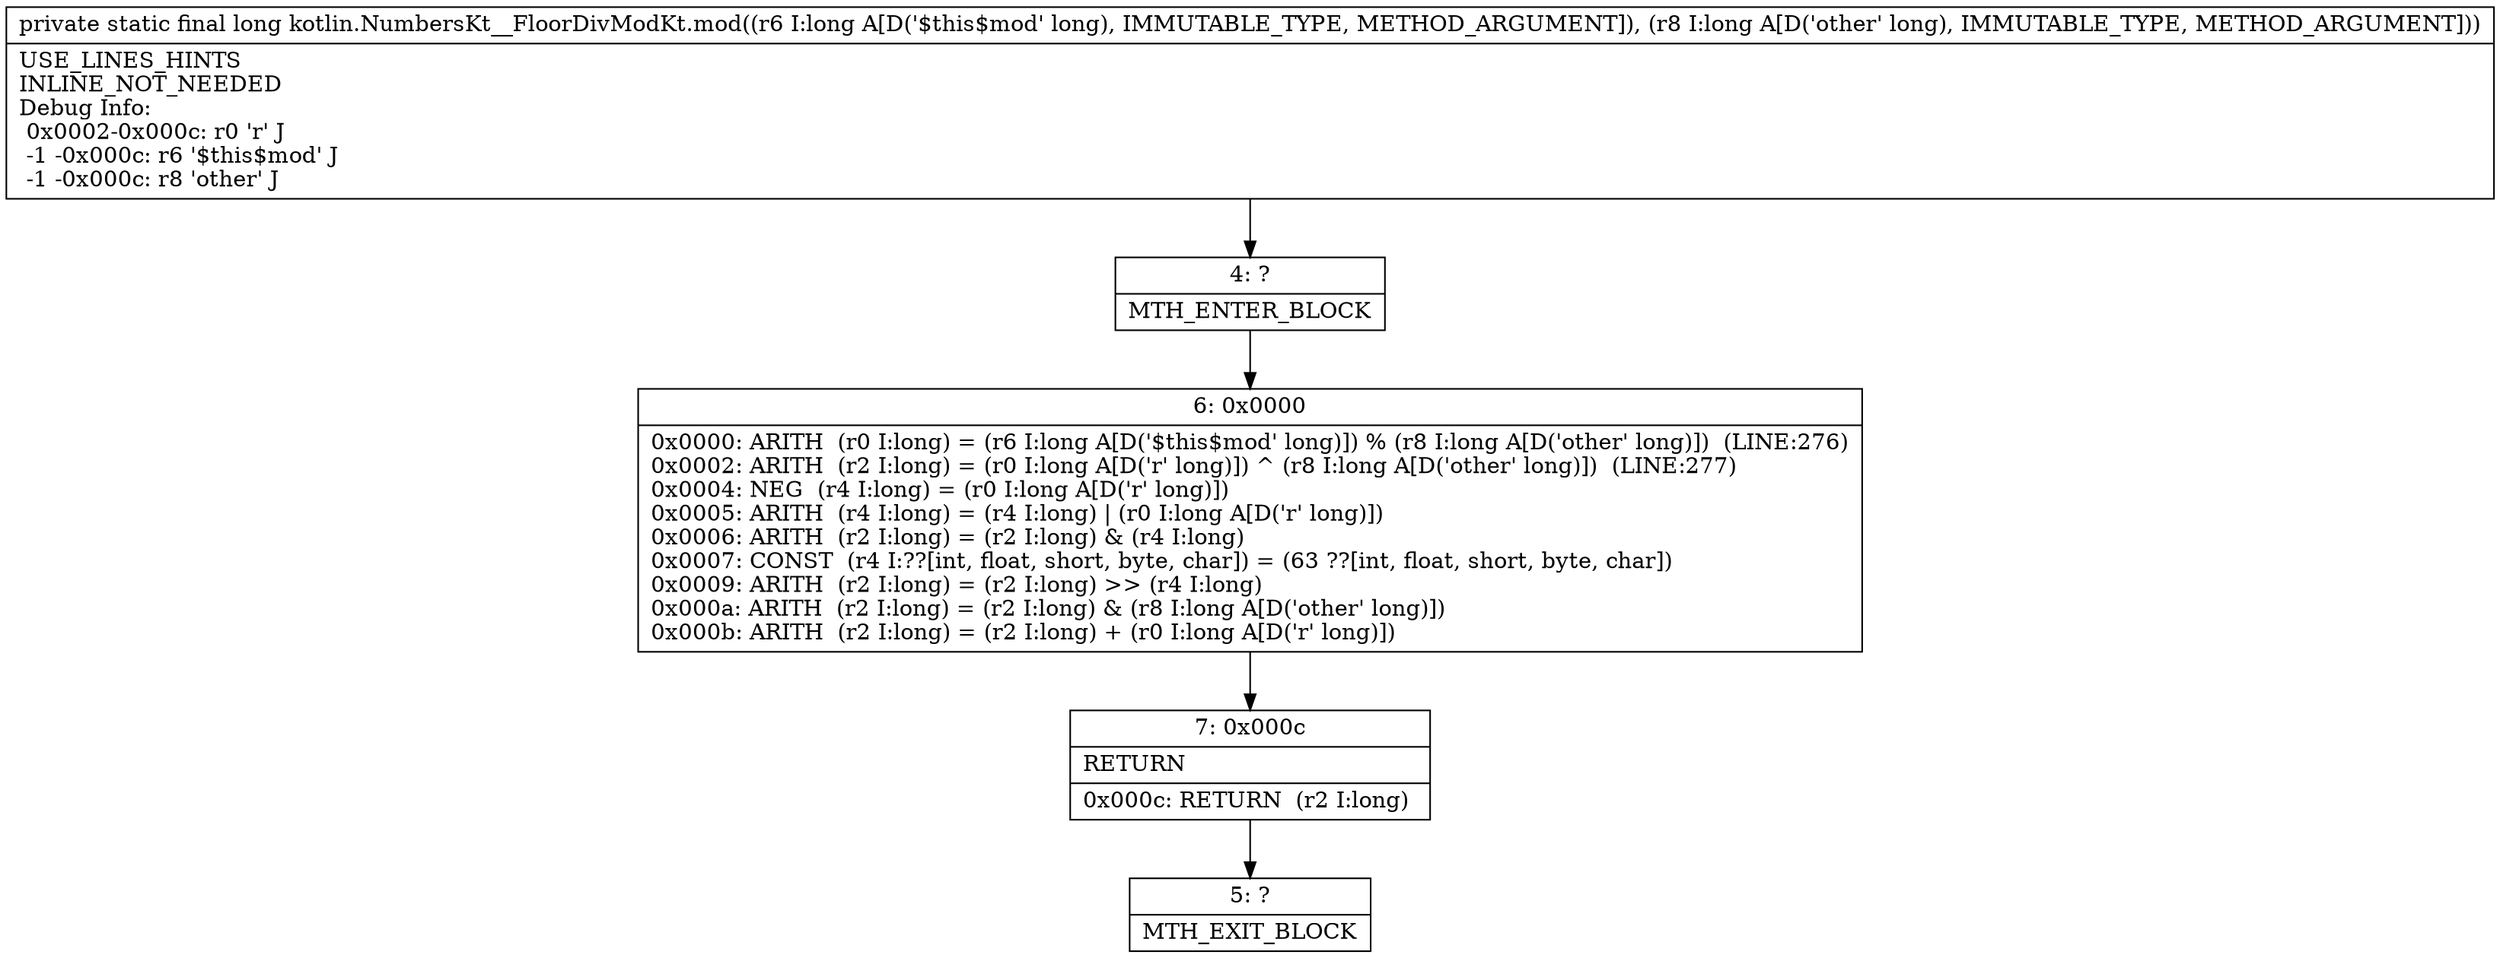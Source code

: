 digraph "CFG forkotlin.NumbersKt__FloorDivModKt.mod(JJ)J" {
Node_4 [shape=record,label="{4\:\ ?|MTH_ENTER_BLOCK\l}"];
Node_6 [shape=record,label="{6\:\ 0x0000|0x0000: ARITH  (r0 I:long) = (r6 I:long A[D('$this$mod' long)]) % (r8 I:long A[D('other' long)])  (LINE:276)\l0x0002: ARITH  (r2 I:long) = (r0 I:long A[D('r' long)]) ^ (r8 I:long A[D('other' long)])  (LINE:277)\l0x0004: NEG  (r4 I:long) = (r0 I:long A[D('r' long)]) \l0x0005: ARITH  (r4 I:long) = (r4 I:long) \| (r0 I:long A[D('r' long)]) \l0x0006: ARITH  (r2 I:long) = (r2 I:long) & (r4 I:long) \l0x0007: CONST  (r4 I:??[int, float, short, byte, char]) = (63 ??[int, float, short, byte, char]) \l0x0009: ARITH  (r2 I:long) = (r2 I:long) \>\> (r4 I:long) \l0x000a: ARITH  (r2 I:long) = (r2 I:long) & (r8 I:long A[D('other' long)]) \l0x000b: ARITH  (r2 I:long) = (r2 I:long) + (r0 I:long A[D('r' long)]) \l}"];
Node_7 [shape=record,label="{7\:\ 0x000c|RETURN\l|0x000c: RETURN  (r2 I:long) \l}"];
Node_5 [shape=record,label="{5\:\ ?|MTH_EXIT_BLOCK\l}"];
MethodNode[shape=record,label="{private static final long kotlin.NumbersKt__FloorDivModKt.mod((r6 I:long A[D('$this$mod' long), IMMUTABLE_TYPE, METHOD_ARGUMENT]), (r8 I:long A[D('other' long), IMMUTABLE_TYPE, METHOD_ARGUMENT]))  | USE_LINES_HINTS\lINLINE_NOT_NEEDED\lDebug Info:\l  0x0002\-0x000c: r0 'r' J\l  \-1 \-0x000c: r6 '$this$mod' J\l  \-1 \-0x000c: r8 'other' J\l}"];
MethodNode -> Node_4;Node_4 -> Node_6;
Node_6 -> Node_7;
Node_7 -> Node_5;
}

